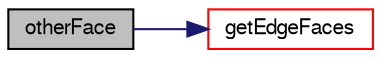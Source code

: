 digraph "otherFace"
{
  bgcolor="transparent";
  edge [fontname="FreeSans",fontsize="10",labelfontname="FreeSans",labelfontsize="10"];
  node [fontname="FreeSans",fontsize="10",shape=record];
  rankdir="LR";
  Node1 [label="otherFace",height=0.2,width=0.4,color="black", fillcolor="grey75", style="filled" fontcolor="black"];
  Node1 -> Node2 [color="midnightblue",fontsize="10",style="solid",fontname="FreeSans"];
  Node2 [label="getEdgeFaces",height=0.2,width=0.4,color="red",URL="$a10290.html#a49c5d70e15e6496b848e2012ea176128",tooltip="Get faces on cell using edgeI. Throws error if no two found. "];
}
